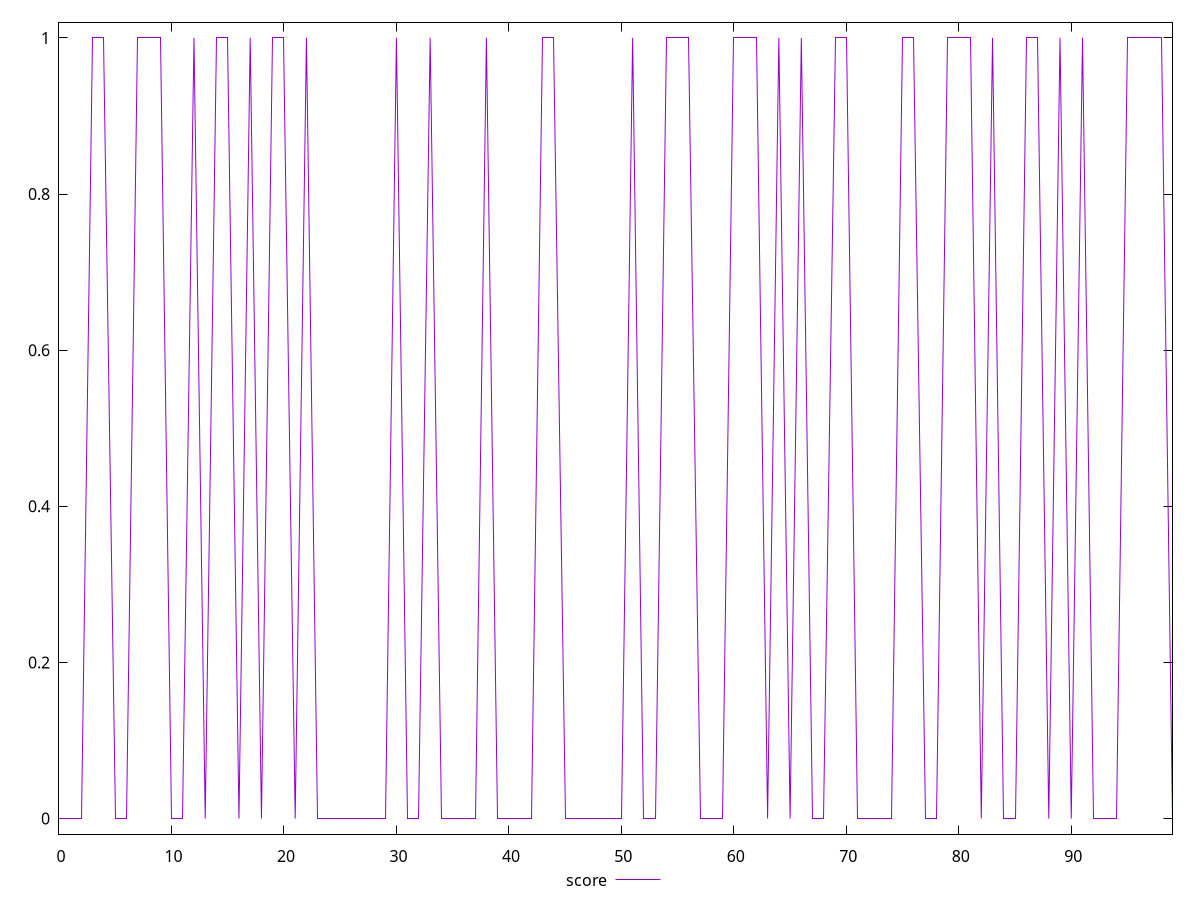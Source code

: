 reset

$score <<EOF
0 0
1 0
2 0
3 1
4 1
5 0
6 0
7 1
8 1
9 1
10 0
11 0
12 1
13 0
14 1
15 1
16 0
17 1
18 0
19 1
20 1
21 0
22 1
23 0
24 0
25 0
26 0
27 0
28 0
29 0
30 1
31 0
32 0
33 1
34 0
35 0
36 0
37 0
38 1
39 0
40 0
41 0
42 0
43 1
44 1
45 0
46 0
47 0
48 0
49 0
50 0
51 1
52 0
53 0
54 1
55 1
56 1
57 0
58 0
59 0
60 1
61 1
62 1
63 0
64 1
65 0
66 1
67 0
68 0
69 1
70 1
71 0
72 0
73 0
74 0
75 1
76 1
77 0
78 0
79 1
80 1
81 1
82 0
83 1
84 0
85 0
86 1
87 1
88 0
89 1
90 0
91 1
92 0
93 0
94 0
95 1
96 1
97 1
98 1
99 0
EOF

set key outside below
set xrange [0:99]
set yrange [-0.02:1.02]
set trange [-0.02:1.02]
set terminal svg size 640, 500 enhanced background rgb 'white'
set output "report_00015_2021-02-09T16-11-33.973Z/third-party-summary/samples/pages+cached+noadtech+nomedia+nocss/score/values.svg"

plot $score title "score" with line

reset
